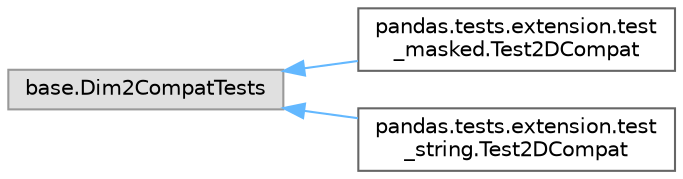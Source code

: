 digraph "Graphical Class Hierarchy"
{
 // LATEX_PDF_SIZE
  bgcolor="transparent";
  edge [fontname=Helvetica,fontsize=10,labelfontname=Helvetica,labelfontsize=10];
  node [fontname=Helvetica,fontsize=10,shape=box,height=0.2,width=0.4];
  rankdir="LR";
  Node0 [id="Node000000",label="base.Dim2CompatTests",height=0.2,width=0.4,color="grey60", fillcolor="#E0E0E0", style="filled",tooltip=" "];
  Node0 -> Node1 [id="edge3276_Node000000_Node000001",dir="back",color="steelblue1",style="solid",tooltip=" "];
  Node1 [id="Node000001",label="pandas.tests.extension.test\l_masked.Test2DCompat",height=0.2,width=0.4,color="grey40", fillcolor="white", style="filled",URL="$de/dd2/classpandas_1_1tests_1_1extension_1_1test__masked_1_1Test2DCompat.html",tooltip=" "];
  Node0 -> Node2 [id="edge3277_Node000000_Node000002",dir="back",color="steelblue1",style="solid",tooltip=" "];
  Node2 [id="Node000002",label="pandas.tests.extension.test\l_string.Test2DCompat",height=0.2,width=0.4,color="grey40", fillcolor="white", style="filled",URL="$dc/d5c/classpandas_1_1tests_1_1extension_1_1test__string_1_1Test2DCompat.html",tooltip=" "];
}
